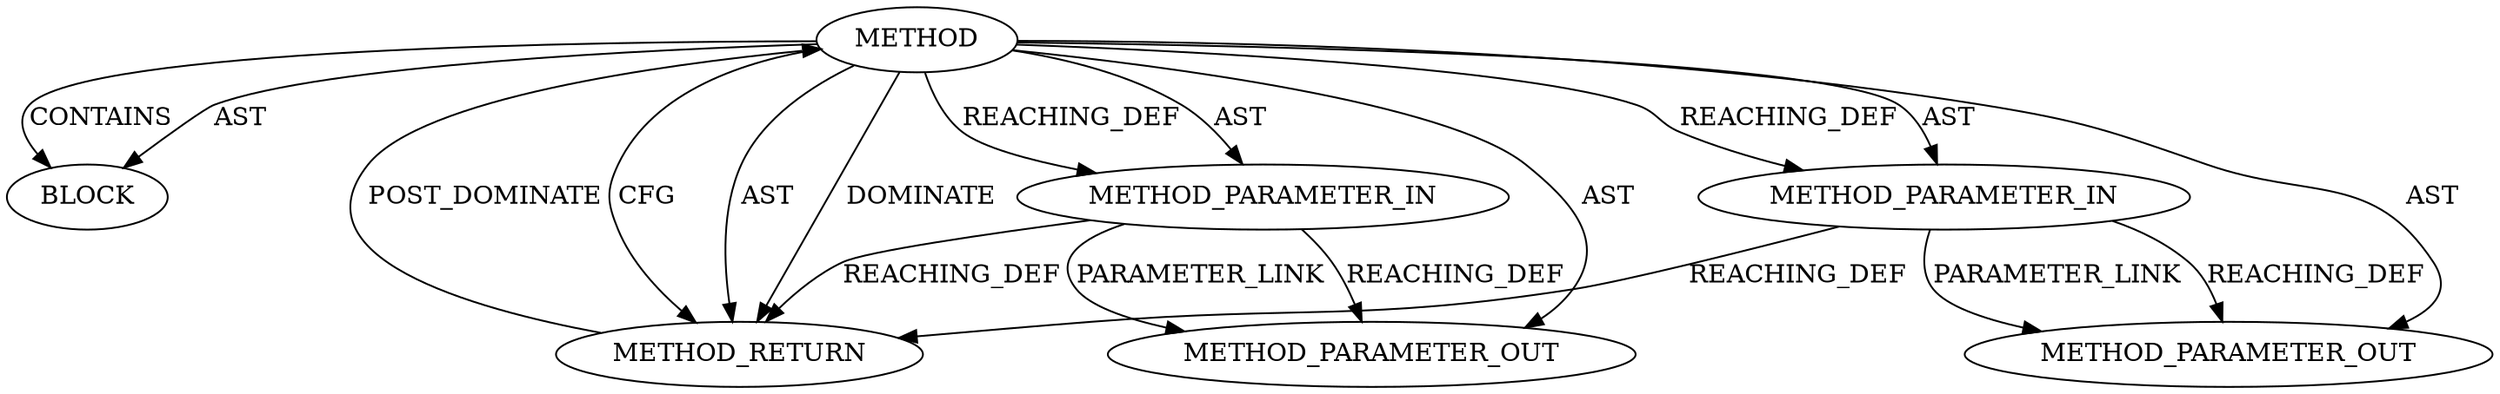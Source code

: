 digraph {
  25645 [label=BLOCK ORDER=1 ARGUMENT_INDEX=1 CODE="<empty>" TYPE_FULL_NAME="ANY"]
  25646 [label=METHOD_RETURN ORDER=2 CODE="RET" TYPE_FULL_NAME="ANY" EVALUATION_STRATEGY="BY_VALUE"]
  25643 [label=METHOD_PARAMETER_IN ORDER=1 CODE="p1" IS_VARIADIC=false TYPE_FULL_NAME="ANY" EVALUATION_STRATEGY="BY_VALUE" INDEX=1 NAME="p1"]
  25642 [label=METHOD AST_PARENT_TYPE="NAMESPACE_BLOCK" AST_PARENT_FULL_NAME="<global>" ORDER=0 CODE="<empty>" FULL_NAME="BIO_set_mem_eof_return" IS_EXTERNAL=true FILENAME="<empty>" SIGNATURE="" NAME="BIO_set_mem_eof_return"]
  27259 [label=METHOD_PARAMETER_OUT ORDER=1 CODE="p1" IS_VARIADIC=false TYPE_FULL_NAME="ANY" EVALUATION_STRATEGY="BY_VALUE" INDEX=1 NAME="p1"]
  27260 [label=METHOD_PARAMETER_OUT ORDER=2 CODE="p2" IS_VARIADIC=false TYPE_FULL_NAME="ANY" EVALUATION_STRATEGY="BY_VALUE" INDEX=2 NAME="p2"]
  25644 [label=METHOD_PARAMETER_IN ORDER=2 CODE="p2" IS_VARIADIC=false TYPE_FULL_NAME="ANY" EVALUATION_STRATEGY="BY_VALUE" INDEX=2 NAME="p2"]
  25642 -> 25645 [label=CONTAINS ]
  25642 -> 25646 [label=CFG ]
  25644 -> 27260 [label=REACHING_DEF VARIABLE="p2"]
  25642 -> 25646 [label=AST ]
  25642 -> 25646 [label=DOMINATE ]
  25643 -> 25646 [label=REACHING_DEF VARIABLE="p1"]
  25642 -> 25645 [label=AST ]
  25642 -> 25643 [label=REACHING_DEF VARIABLE=""]
  25643 -> 27259 [label=REACHING_DEF VARIABLE="p1"]
  25644 -> 27260 [label=PARAMETER_LINK ]
  25642 -> 25643 [label=AST ]
  25642 -> 27260 [label=AST ]
  25642 -> 25644 [label=REACHING_DEF VARIABLE=""]
  25642 -> 25644 [label=AST ]
  25642 -> 27259 [label=AST ]
  25644 -> 25646 [label=REACHING_DEF VARIABLE="p2"]
  25646 -> 25642 [label=POST_DOMINATE ]
  25643 -> 27259 [label=PARAMETER_LINK ]
}
